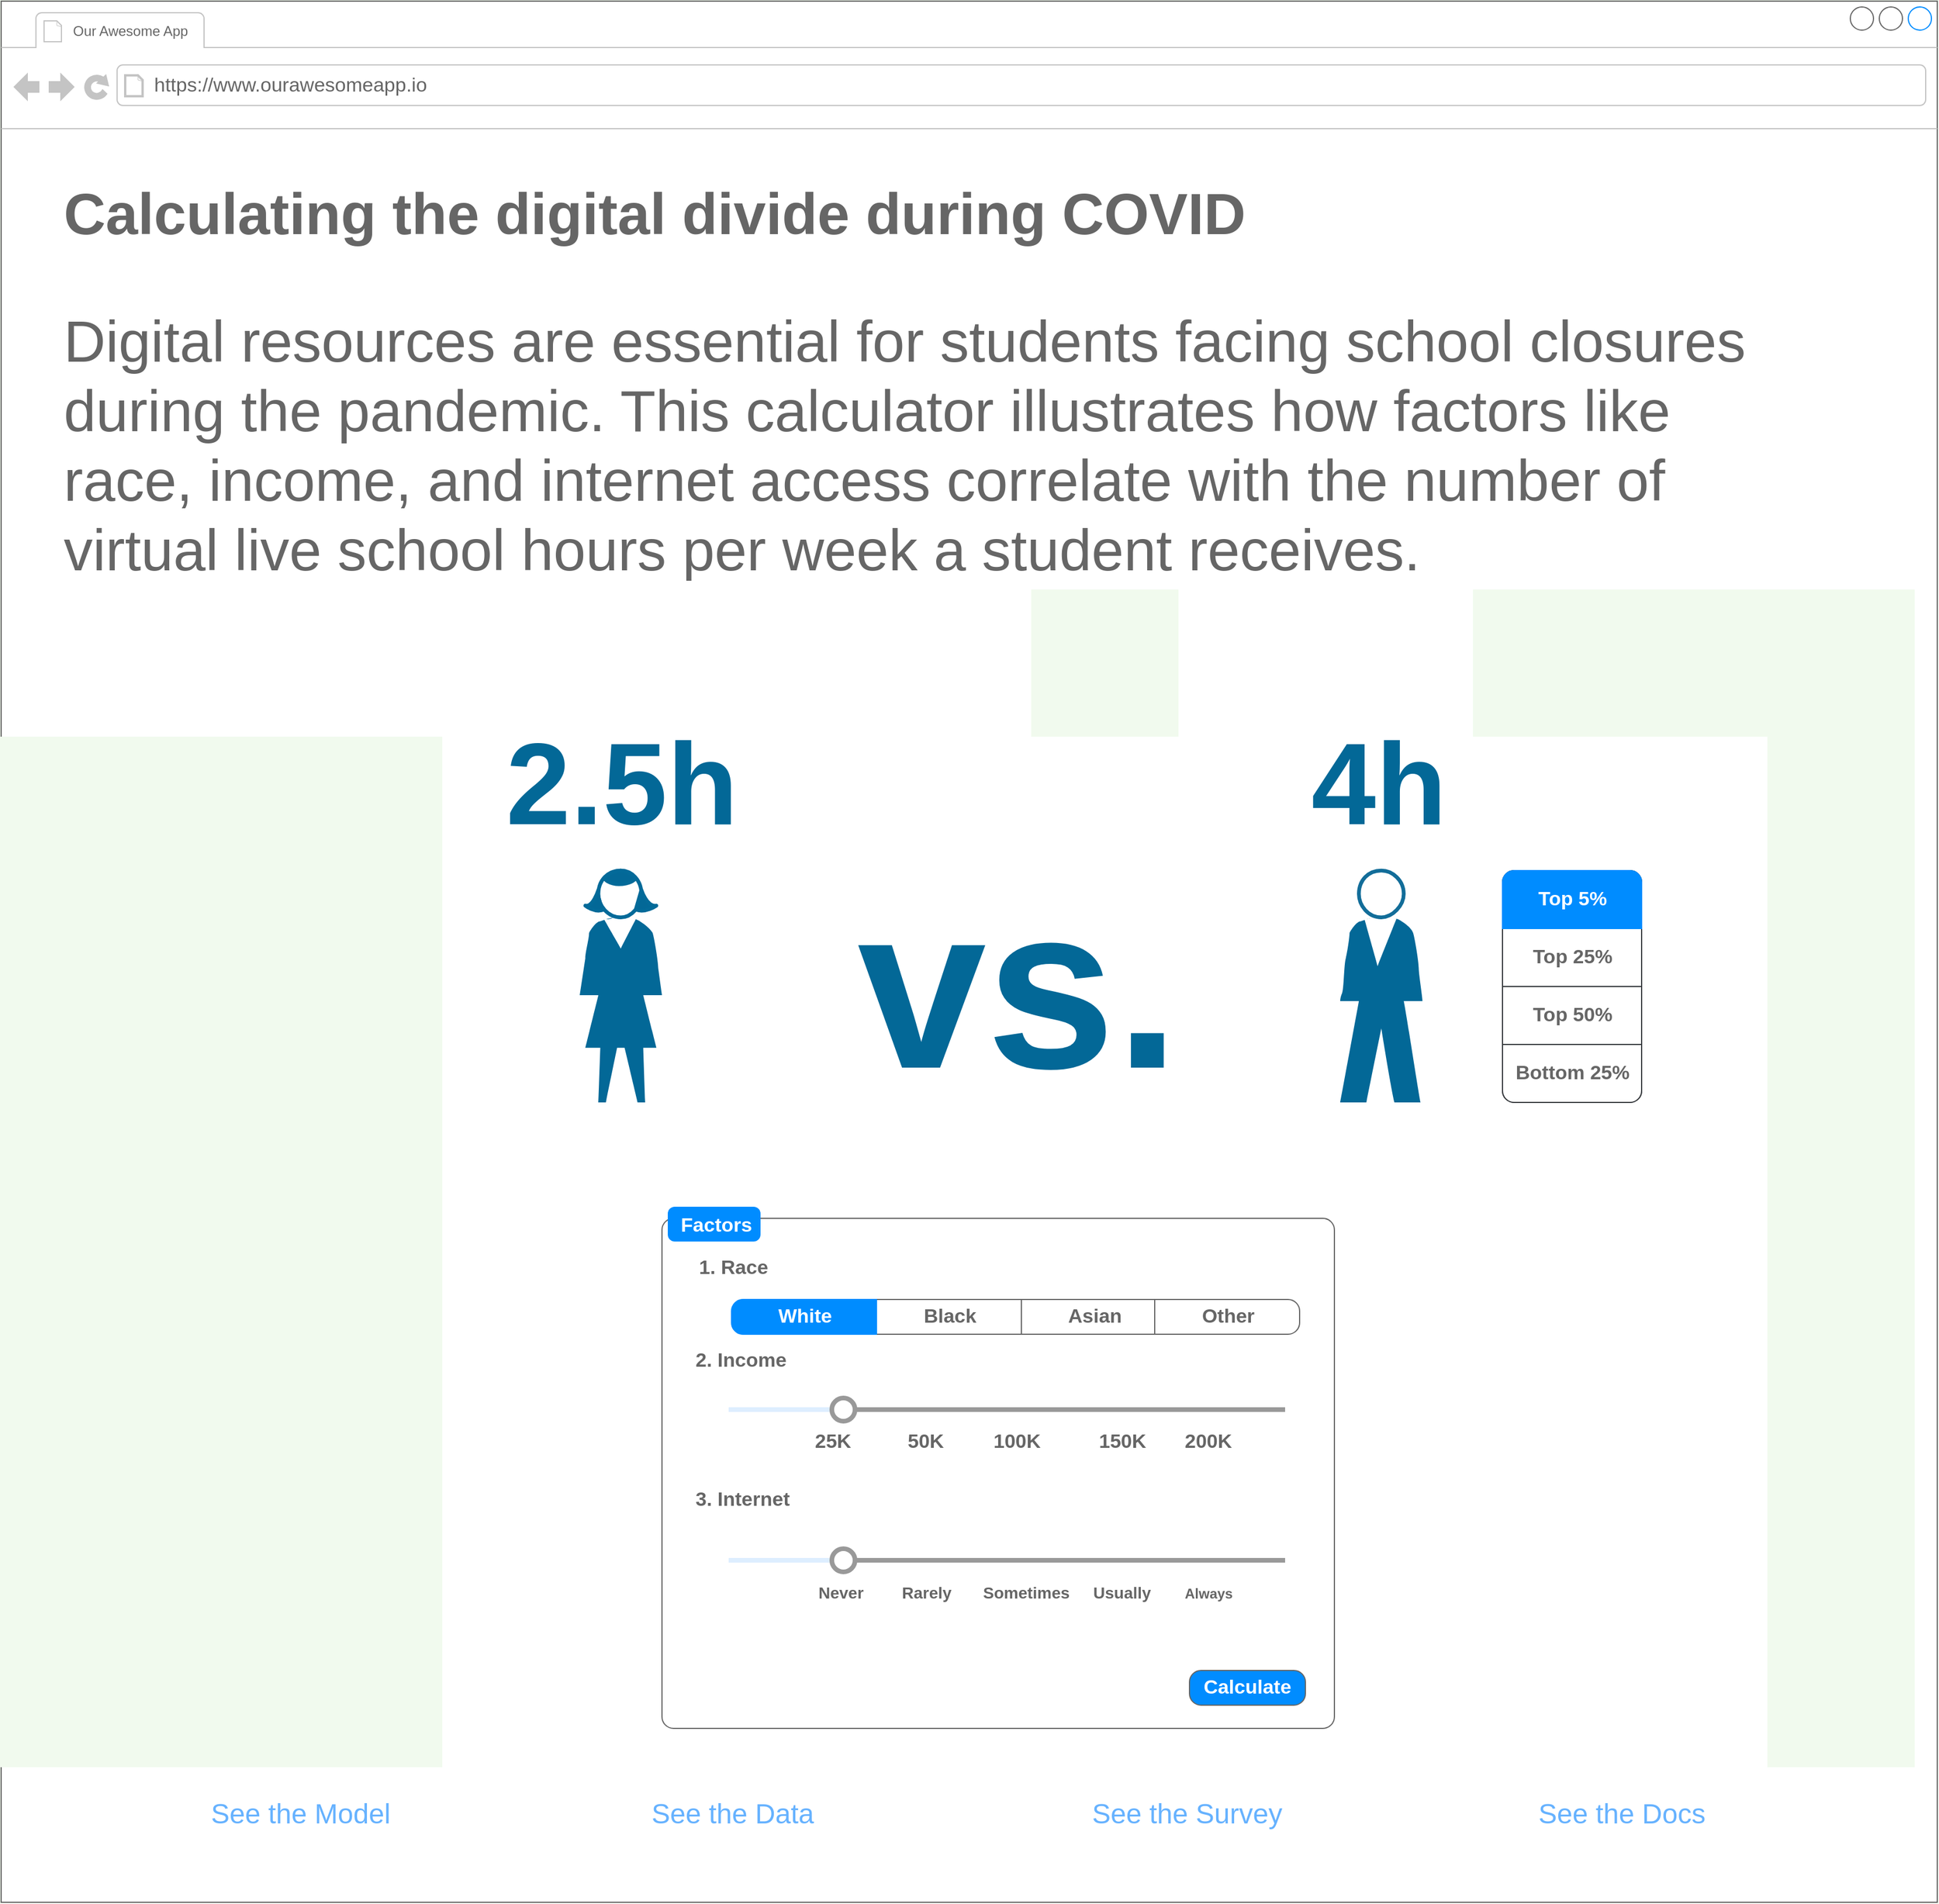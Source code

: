 <mxfile>
    <diagram id="LQfXTK4Zi8GFW6QEiPnX" name="Page-1">
        <mxGraphModel dx="2160" dy="1580" grid="1" gridSize="10" guides="1" tooltips="1" connect="1" arrows="1" fold="1" page="1" pageScale="1" pageWidth="850" pageHeight="1100" background="#F1FAEE" math="0" shadow="0">
            <root>
                <mxCell id="0"/>
                <mxCell id="1" parent="0"/>
                <mxCell id="13" value="" style="strokeWidth=1;shadow=0;dashed=0;align=center;html=1;shape=mxgraph.mockup.containers.browserWindow;rSize=0;strokeColor=#666666;strokeColor2=#008cff;strokeColor3=#c4c4c4;mainText=,;recursiveResize=0;rounded=0;sketch=0;fontColor=#1D3557;fillColor=#FFFFFF;gradientColor=none;container=0;" parent="1" vertex="1">
                    <mxGeometry x="10" y="10" width="1670" height="1640" as="geometry"/>
                </mxCell>
                <mxCell id="213" value="&lt;h1 style=&quot;font-size: 50px&quot;&gt;&lt;font style=&quot;font-size: 50px&quot;&gt;Calculating the digital divide during COVID&lt;/font&gt;&lt;/h1&gt;&lt;p style=&quot;font-size: 50px&quot;&gt;&lt;font style=&quot;font-size: 50px&quot;&gt;Digital resources are essential for students facing school closures during the pandemic. This calculator illustrates how factors like race, income, and internet access correlate with the number of virtual live school hours per week a student receives.&amp;nbsp;&lt;/font&gt;&lt;/p&gt;" style="text;html=1;strokeColor=none;fillColor=none;spacing=5;spacingTop=-20;whiteSpace=wrap;overflow=hidden;rounded=0;labelBackgroundColor=none;sketch=0;fontSize=80;fontColor=#666666;opacity=0;" parent="1" vertex="1">
                    <mxGeometry x="58.75" y="140" width="1502.5" height="370" as="geometry"/>
                </mxCell>
                <mxCell id="123" value="&lt;font style=&quot;font-size: 24px&quot; color=&quot;#66b2ff&quot;&gt;See the Data&lt;/font&gt;" style="strokeWidth=1;shadow=0;dashed=0;align=center;html=1;shape=mxgraph.mockup.text.textBox;fontColor=#666666;align=left;fontSize=17;spacingLeft=4;spacingTop=-3;strokeColor=#666666;mainText=;rounded=0;sketch=0;fillColor=#FFFFFF;gradientColor=none;opacity=0;" parent="1" vertex="1">
                    <mxGeometry x="565" y="1560" width="180" height="30" as="geometry"/>
                </mxCell>
                <mxCell id="124" value="&lt;font style=&quot;font-size: 24px&quot; color=&quot;#66b2ff&quot;&gt;See the Survey&lt;/font&gt;" style="strokeWidth=1;shadow=0;dashed=0;align=center;html=1;shape=mxgraph.mockup.text.textBox;fontColor=#666666;align=left;fontSize=17;spacingLeft=4;spacingTop=-3;strokeColor=#666666;mainText=;rounded=0;sketch=0;fillColor=#FFFFFF;gradientColor=none;opacity=0;" parent="1" vertex="1">
                    <mxGeometry x="945" y="1560" width="180" height="30" as="geometry"/>
                </mxCell>
                <mxCell id="118" value="" style="verticalLabelPosition=bottom;shadow=0;dashed=0;align=center;html=1;verticalAlign=top;strokeWidth=4;shape=mxgraph.mockup.forms.horSlider;strokeColor=#999999;sliderStyle=basic;sliderPos=20;handleStyle=circle;fillColor2=#ddeeff;rounded=0;sketch=0;fontColor=#1D3557;fillColor=#FFFFFF;gradientColor=none;" parent="1" vertex="1">
                    <mxGeometry x="605" y="1130" width="480" height="30" as="geometry"/>
                </mxCell>
                <mxCell id="14" value="&lt;font style=&quot;font-size: 12px&quot;&gt;Our Awesome App&lt;/font&gt;" style="strokeWidth=1;shadow=0;dashed=0;align=center;html=1;shape=mxgraph.mockup.containers.anchor;fontSize=17;fontColor=#666666;align=left;" parent="1" vertex="1">
                    <mxGeometry x="70" y="22" width="110" height="26" as="geometry"/>
                </mxCell>
                <mxCell id="15" value="https://www.ourawesomeapp.io" style="strokeWidth=1;shadow=0;dashed=0;align=center;html=1;shape=mxgraph.mockup.containers.anchor;rSize=0;fontSize=17;fontColor=#666666;align=left;" parent="1" vertex="1">
                    <mxGeometry x="140" y="70" width="250" height="26" as="geometry"/>
                </mxCell>
                <mxCell id="96" value="&lt;font style=&quot;font-size: 24px&quot; color=&quot;#66b2ff&quot;&gt;See the Model&lt;/font&gt;" style="strokeWidth=1;shadow=0;dashed=0;align=center;html=1;shape=mxgraph.mockup.text.textBox;fontColor=#666666;align=left;fontSize=17;spacingLeft=4;spacingTop=-3;strokeColor=#666666;mainText=;rounded=0;sketch=0;fillColor=#FFFFFF;gradientColor=none;opacity=0;" parent="1" vertex="1">
                    <mxGeometry x="185" y="1560" width="180" height="30" as="geometry"/>
                </mxCell>
                <mxCell id="93" value="" style="shape=mxgraph.mockup.containers.marginRect;rectMarginTop=10;strokeColor=#666666;strokeWidth=1;dashed=0;rounded=1;arcSize=5;recursiveResize=0;sketch=0;fontColor=#1D3557;fillColor=#FFFFFF;gradientColor=none;container=0;" parent="1" vertex="1">
                    <mxGeometry x="580" y="1050" width="580" height="450" as="geometry"/>
                </mxCell>
                <mxCell id="129" value="" style="shape=mxgraph.cisco.people.standing_woman;html=1;pointerEvents=1;dashed=0;fillColor=#036897;strokeColor=#ffffff;strokeWidth=2;verticalLabelPosition=bottom;verticalAlign=top;align=center;outlineConnect=0;rounded=0;sketch=0;aspect=fixed;" parent="1" vertex="1">
                    <mxGeometry x="509.03" y="760" width="70.97" height="200" as="geometry"/>
                </mxCell>
                <mxCell id="128" value="" style="shape=mxgraph.cisco.people.standing_man;html=1;pointerEvents=1;dashed=0;fillColor=#036897;strokeColor=#ffffff;strokeWidth=2;verticalLabelPosition=bottom;verticalAlign=top;align=center;outlineConnect=0;rounded=0;sketch=0;aspect=fixed;" parent="1" vertex="1">
                    <mxGeometry x="1165" y="760" width="70.97" height="200" as="geometry"/>
                </mxCell>
                <mxCell id="150" value="" style="strokeWidth=1;shadow=0;dashed=0;align=center;html=1;shape=mxgraph.mockup.rrect;rSize=10;strokeColor=#36393d;rounded=0;labelBackgroundColor=#ffffff;sketch=0;fillColor=#FFFFFF;" parent="1" vertex="1">
                    <mxGeometry x="1305" y="760" width="120" height="200" as="geometry"/>
                </mxCell>
                <mxCell id="151" value="Top 25%" style="strokeColor=inherit;fillColor=inherit;gradientColor=inherit;strokeWidth=1;shadow=0;dashed=0;align=center;html=1;shape=mxgraph.mockup.rrect;rSize=0;fontSize=17;fontColor=#666666;fontStyle=1;resizeWidth=1;" parent="150" vertex="1">
                    <mxGeometry width="120" height="50" relative="1" as="geometry">
                        <mxPoint y="50" as="offset"/>
                    </mxGeometry>
                </mxCell>
                <mxCell id="152" value="Top 50%" style="strokeColor=inherit;fillColor=inherit;gradientColor=inherit;strokeWidth=1;shadow=0;dashed=0;align=center;html=1;shape=mxgraph.mockup.rrect;rSize=0;fontSize=17;fontColor=#666666;fontStyle=1;resizeWidth=1;" parent="150" vertex="1">
                    <mxGeometry width="120" height="50" relative="1" as="geometry">
                        <mxPoint y="100" as="offset"/>
                    </mxGeometry>
                </mxCell>
                <mxCell id="153" value="Bottom 25%" style="strokeColor=inherit;fillColor=inherit;gradientColor=inherit;strokeWidth=1;shadow=0;dashed=0;align=center;html=1;shape=mxgraph.mockup.bottomButton;rSize=10;fontSize=17;fontColor=#666666;fontStyle=1;resizeWidth=1;" parent="150" vertex="1">
                    <mxGeometry y="1" width="120" height="50" relative="1" as="geometry">
                        <mxPoint y="-50" as="offset"/>
                    </mxGeometry>
                </mxCell>
                <mxCell id="154" value="Top 5%" style="strokeWidth=1;shadow=0;dashed=0;align=center;html=1;shape=mxgraph.mockup.topButton;rSize=10;fontSize=17;fontColor=#ffffff;fontStyle=1;fillColor=#008cff;strokeColor=#008cff;resizeWidth=1;" parent="150" vertex="1">
                    <mxGeometry width="120" height="50" relative="1" as="geometry"/>
                </mxCell>
                <mxCell id="155" value="&lt;font color=&quot;#036897&quot;&gt;vs.&lt;/font&gt;" style="strokeColor=#6c8ebf;strokeWidth=1;shadow=0;dashed=0;align=center;html=1;shape=mxgraph.mockup.rrect;rSize=0;fontSize=200;fontStyle=1;resizeHeight=1;fillColor=#FFFFFF;fontColor=#666666;opacity=0;" parent="1" vertex="1">
                    <mxGeometry x="742" y="775" width="290" height="170" as="geometry"/>
                </mxCell>
                <mxCell id="162" value="&lt;font color=&quot;#036897&quot; style=&quot;font-size: 100px&quot;&gt;2.5h&lt;/font&gt;" style="strokeColor=#6c8ebf;strokeWidth=1;shadow=0;dashed=0;align=center;html=1;shape=mxgraph.mockup.rrect;rSize=0;fontSize=200;fontStyle=1;resizeHeight=1;fillColor=#FFFFFF;fontColor=#666666;opacity=0;" parent="1" vertex="1">
                    <mxGeometry x="481.77" y="630" width="125.49" height="40" as="geometry"/>
                </mxCell>
                <mxCell id="164" value="&lt;font color=&quot;#036897&quot; style=&quot;font-size: 100px&quot;&gt;4h&lt;/font&gt;" style="strokeColor=#6c8ebf;strokeWidth=1;shadow=0;dashed=0;align=center;html=1;shape=mxgraph.mockup.rrect;rSize=0;fontSize=200;fontStyle=1;resizeHeight=1;fillColor=#FFFFFF;fontColor=#666666;opacity=0;" parent="1" vertex="1">
                    <mxGeometry x="1135" y="630" width="125.49" height="40" as="geometry"/>
                </mxCell>
                <mxCell id="94" value="Factors" style="shape=rect;strokeColor=none;fillColor=#008cff;strokeWidth=1;dashed=0;rounded=1;arcSize=20;fontColor=#ffffff;fontSize=17;spacing=2;spacingTop=-2;align=center;autosize=1;spacingLeft=4;resizeWidth=0;resizeHeight=0;perimeter=none;verticalAlign=middle;fontStyle=1" parent="1" vertex="1">
                    <mxGeometry x="585" y="1050" width="80" height="30" as="geometry"/>
                </mxCell>
                <mxCell id="92" value="Calculate" style="strokeWidth=1;shadow=0;dashed=0;align=center;html=1;shape=mxgraph.mockup.buttons.button;strokeColor=#666666;fontColor=#ffffff;mainText=;buttonStyle=round;fontSize=17;fontStyle=1;fillColor=#008cff;whiteSpace=wrap;rounded=0;sketch=0;" parent="1" vertex="1">
                    <mxGeometry x="1035" y="1450" width="100" height="30" as="geometry"/>
                </mxCell>
                <mxCell id="98" value="2. Income" style="strokeColor=inherit;fillColor=inherit;gradientColor=inherit;strokeWidth=1;shadow=0;dashed=0;align=left;html=1;shape=mxgraph.mockup.containers.rrect;rSize=0;fontSize=17;fontColor=#666666;fontStyle=1;resizeWidth=1;opacity=0;" parent="1" vertex="1">
                    <mxGeometry x="607.26" y="1170" width="140" height="26" as="geometry"/>
                </mxCell>
                <mxCell id="97" value="1. Race" style="strokeColor=inherit;fillColor=inherit;gradientColor=inherit;strokeWidth=1;shadow=0;dashed=0;align=left;html=1;shape=mxgraph.mockup.containers.rrect;rSize=0;fontSize=17;fontColor=#666666;fontStyle=1;resizeWidth=1;opacity=0;" parent="1" vertex="1">
                    <mxGeometry x="610" y="1090" width="140" height="26" as="geometry"/>
                </mxCell>
                <mxCell id="113" value="" style="strokeWidth=1;shadow=0;dashed=0;align=center;html=1;shape=mxgraph.mockup.rrect;rSize=10;fillColor=#ffffff;strokeColor=#666666;rounded=0;labelBackgroundColor=none;sketch=0;fontColor=#FFFFFF;opacity=0;" parent="1" vertex="1">
                    <mxGeometry x="640" y="1130" width="490" height="30" as="geometry"/>
                </mxCell>
                <mxCell id="114" value="Black" style="strokeColor=inherit;fillColor=inherit;gradientColor=inherit;strokeWidth=1;shadow=0;dashed=0;align=center;html=1;shape=mxgraph.mockup.rrect;rSize=0;fontSize=17;fontColor=#666666;fontStyle=1;resizeHeight=1;" parent="113" vertex="1">
                    <mxGeometry width="125" height="30" relative="1" as="geometry">
                        <mxPoint x="125" as="offset"/>
                    </mxGeometry>
                </mxCell>
                <mxCell id="115" value="Asian" style="strokeColor=inherit;fillColor=inherit;gradientColor=inherit;strokeWidth=1;shadow=0;dashed=0;align=center;html=1;shape=mxgraph.mockup.rrect;rSize=0;fontSize=17;fontColor=#666666;fontStyle=1;resizeHeight=1;" parent="113" vertex="1">
                    <mxGeometry width="125" height="30" relative="1" as="geometry">
                        <mxPoint x="250" as="offset"/>
                    </mxGeometry>
                </mxCell>
                <mxCell id="116" value="Other" style="strokeColor=inherit;fillColor=inherit;gradientColor=inherit;strokeWidth=1;shadow=0;dashed=0;align=center;html=1;shape=mxgraph.mockup.rightButton;rSize=10;fontSize=17;fontColor=#666666;fontStyle=1;resizeHeight=1;" parent="113" vertex="1">
                    <mxGeometry x="1" width="125" height="30" relative="1" as="geometry">
                        <mxPoint x="-125" as="offset"/>
                    </mxGeometry>
                </mxCell>
                <mxCell id="117" value="White" style="strokeWidth=1;shadow=0;dashed=0;align=center;html=1;shape=mxgraph.mockup.leftButton;rSize=10;fontSize=17;fontColor=#ffffff;fontStyle=1;fillColor=#008cff;strokeColor=#008cff;resizeHeight=1;" parent="113" vertex="1">
                    <mxGeometry width="125" height="30" relative="1" as="geometry"/>
                </mxCell>
                <mxCell id="99" value="3. Internet&amp;nbsp;" style="strokeColor=inherit;fillColor=inherit;gradientColor=inherit;strokeWidth=1;shadow=0;dashed=0;align=left;html=1;shape=mxgraph.mockup.containers.rrect;rSize=0;fontSize=17;fontColor=#666666;fontStyle=1;resizeWidth=1;opacity=0;" parent="1" vertex="1">
                    <mxGeometry x="607.26" y="1290" width="140" height="26" as="geometry"/>
                </mxCell>
                <mxCell id="166" value="25K" style="strokeColor=inherit;fillColor=inherit;gradientColor=inherit;strokeWidth=1;shadow=0;dashed=0;align=left;html=1;shape=mxgraph.mockup.containers.rrect;rSize=0;fontSize=17;fontColor=#666666;fontStyle=1;resizeWidth=1;opacity=0;" parent="1" vertex="1">
                    <mxGeometry x="710" y="1240" width="40" height="26" as="geometry"/>
                </mxCell>
                <mxCell id="198" value="150K" style="strokeColor=inherit;fillColor=inherit;gradientColor=inherit;strokeWidth=1;shadow=0;dashed=0;align=left;html=1;shape=mxgraph.mockup.containers.rrect;rSize=0;fontSize=17;fontColor=#666666;fontStyle=1;resizeWidth=1;opacity=0;" parent="1" vertex="1">
                    <mxGeometry x="955" y="1240" width="40" height="26" as="geometry"/>
                </mxCell>
                <mxCell id="199" value="200K" style="strokeColor=inherit;fillColor=inherit;gradientColor=inherit;strokeWidth=1;shadow=0;dashed=0;align=left;html=1;shape=mxgraph.mockup.containers.rrect;rSize=0;fontSize=17;fontColor=#666666;fontStyle=1;resizeWidth=1;opacity=0;" parent="1" vertex="1">
                    <mxGeometry x="1029" y="1240" width="50" height="26" as="geometry"/>
                </mxCell>
                <mxCell id="200" value="&lt;font style=&quot;font-size: 12px&quot;&gt;Always&lt;/font&gt;" style="strokeColor=inherit;fillColor=inherit;gradientColor=inherit;strokeWidth=1;shadow=0;dashed=0;align=left;html=1;shape=mxgraph.mockup.containers.rrect;rSize=0;fontSize=17;fontColor=#666666;fontStyle=1;resizeWidth=1;opacity=0;" parent="1" vertex="1">
                    <mxGeometry x="1029" y="1370" width="45" height="26" as="geometry"/>
                </mxCell>
                <mxCell id="203" value="&lt;font style=&quot;font-size: 14px&quot;&gt;Rarely&lt;/font&gt;" style="strokeColor=inherit;fillColor=inherit;gradientColor=inherit;strokeWidth=1;shadow=0;dashed=0;align=left;html=1;shape=mxgraph.mockup.containers.rrect;rSize=0;fontSize=17;fontColor=#666666;fontStyle=1;resizeWidth=1;opacity=0;" parent="1" vertex="1">
                    <mxGeometry x="785" y="1370" width="45" height="26" as="geometry"/>
                </mxCell>
                <mxCell id="202" value="&lt;font style=&quot;font-size: 14px&quot;&gt;Never&lt;/font&gt;" style="strokeColor=inherit;fillColor=inherit;gradientColor=inherit;strokeWidth=1;shadow=0;dashed=0;align=left;html=1;shape=mxgraph.mockup.containers.rrect;rSize=0;fontSize=17;fontColor=#666666;fontStyle=1;resizeWidth=1;opacity=0;" parent="1" vertex="1">
                    <mxGeometry x="712.5" y="1370" width="45" height="26" as="geometry"/>
                </mxCell>
                <mxCell id="204" value="&lt;font style=&quot;font-size: 14px&quot;&gt;Sometimes&lt;/font&gt;" style="strokeColor=inherit;fillColor=inherit;gradientColor=inherit;strokeWidth=1;shadow=0;dashed=0;align=left;html=1;shape=mxgraph.mockup.containers.rrect;rSize=0;fontSize=17;fontColor=#666666;fontStyle=1;resizeWidth=1;opacity=0;" parent="1" vertex="1">
                    <mxGeometry x="855" y="1370" width="45" height="26" as="geometry"/>
                </mxCell>
                <mxCell id="205" value="&lt;font style=&quot;font-size: 14px&quot;&gt;Usually&lt;/font&gt;" style="strokeColor=inherit;fillColor=inherit;gradientColor=inherit;strokeWidth=1;shadow=0;dashed=0;align=left;html=1;shape=mxgraph.mockup.containers.rrect;rSize=0;fontSize=17;fontColor=#666666;fontStyle=1;resizeWidth=1;opacity=0;" parent="1" vertex="1">
                    <mxGeometry x="950" y="1370" width="45" height="26" as="geometry"/>
                </mxCell>
                <mxCell id="214" value="" style="verticalLabelPosition=bottom;shadow=0;dashed=0;align=center;html=1;verticalAlign=top;strokeWidth=4;shape=mxgraph.mockup.forms.horSlider;strokeColor=#999999;sliderStyle=basic;sliderPos=20;handleStyle=circle;fillColor2=#ddeeff;rounded=0;sketch=0;fontColor=#1D3557;fillColor=#FFFFFF;gradientColor=none;" parent="1" vertex="1">
                    <mxGeometry x="637.5" y="1340" width="480" height="30" as="geometry"/>
                </mxCell>
                <mxCell id="85" value="" style="verticalLabelPosition=bottom;shadow=0;dashed=0;align=center;html=1;verticalAlign=top;strokeWidth=4;shape=mxgraph.mockup.forms.horSlider;strokeColor=#999999;sliderStyle=basic;sliderPos=20;handleStyle=circle;fillColor2=#ddeeff;rounded=0;sketch=0;fontColor=#1D3557;fillColor=#FFFFFF;gradientColor=none;" parent="1" vertex="1">
                    <mxGeometry x="637.5" y="1210" width="480" height="30" as="geometry"/>
                </mxCell>
                <mxCell id="193" value="50K" style="strokeColor=inherit;fillColor=inherit;gradientColor=inherit;strokeWidth=1;shadow=0;dashed=0;align=left;html=1;shape=mxgraph.mockup.containers.rrect;rSize=0;fontSize=17;fontColor=#666666;fontStyle=1;resizeWidth=1;opacity=0;" parent="1" vertex="1">
                    <mxGeometry x="790" y="1240" width="40" height="26" as="geometry"/>
                </mxCell>
                <mxCell id="194" value="100K" style="strokeColor=inherit;fillColor=inherit;gradientColor=inherit;strokeWidth=1;shadow=0;dashed=0;align=left;html=1;shape=mxgraph.mockup.containers.rrect;rSize=0;fontSize=17;fontColor=#666666;fontStyle=1;resizeWidth=1;opacity=0;" parent="1" vertex="1">
                    <mxGeometry x="864" y="1240" width="50" height="26" as="geometry"/>
                </mxCell>
                <mxCell id="215" value="&lt;font color=&quot;#66b2ff&quot;&gt;&lt;span style=&quot;font-size: 24px&quot;&gt;See the Docs&lt;/span&gt;&lt;/font&gt;" style="strokeWidth=1;shadow=0;dashed=0;align=center;html=1;shape=mxgraph.mockup.text.textBox;fontColor=#666666;align=left;fontSize=17;spacingLeft=4;spacingTop=-3;strokeColor=#666666;mainText=;rounded=0;sketch=0;fillColor=#FFFFFF;gradientColor=none;opacity=0;" parent="1" vertex="1">
                    <mxGeometry x="1330" y="1560" width="180" height="30" as="geometry"/>
                </mxCell>
            </root>
        </mxGraphModel>
    </diagram>
</mxfile>